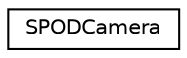 digraph "Graphical Class Hierarchy"
{
  edge [fontname="Helvetica",fontsize="10",labelfontname="Helvetica",labelfontsize="10"];
  node [fontname="Helvetica",fontsize="10",shape=record];
  rankdir="LR";
  Node1 [label="SPODCamera",height=0.2,width=0.4,color="black", fillcolor="white", style="filled",URL="$struct_s_p_o_d_camera.html",tooltip="Struct for storing POD camera data. "];
}
